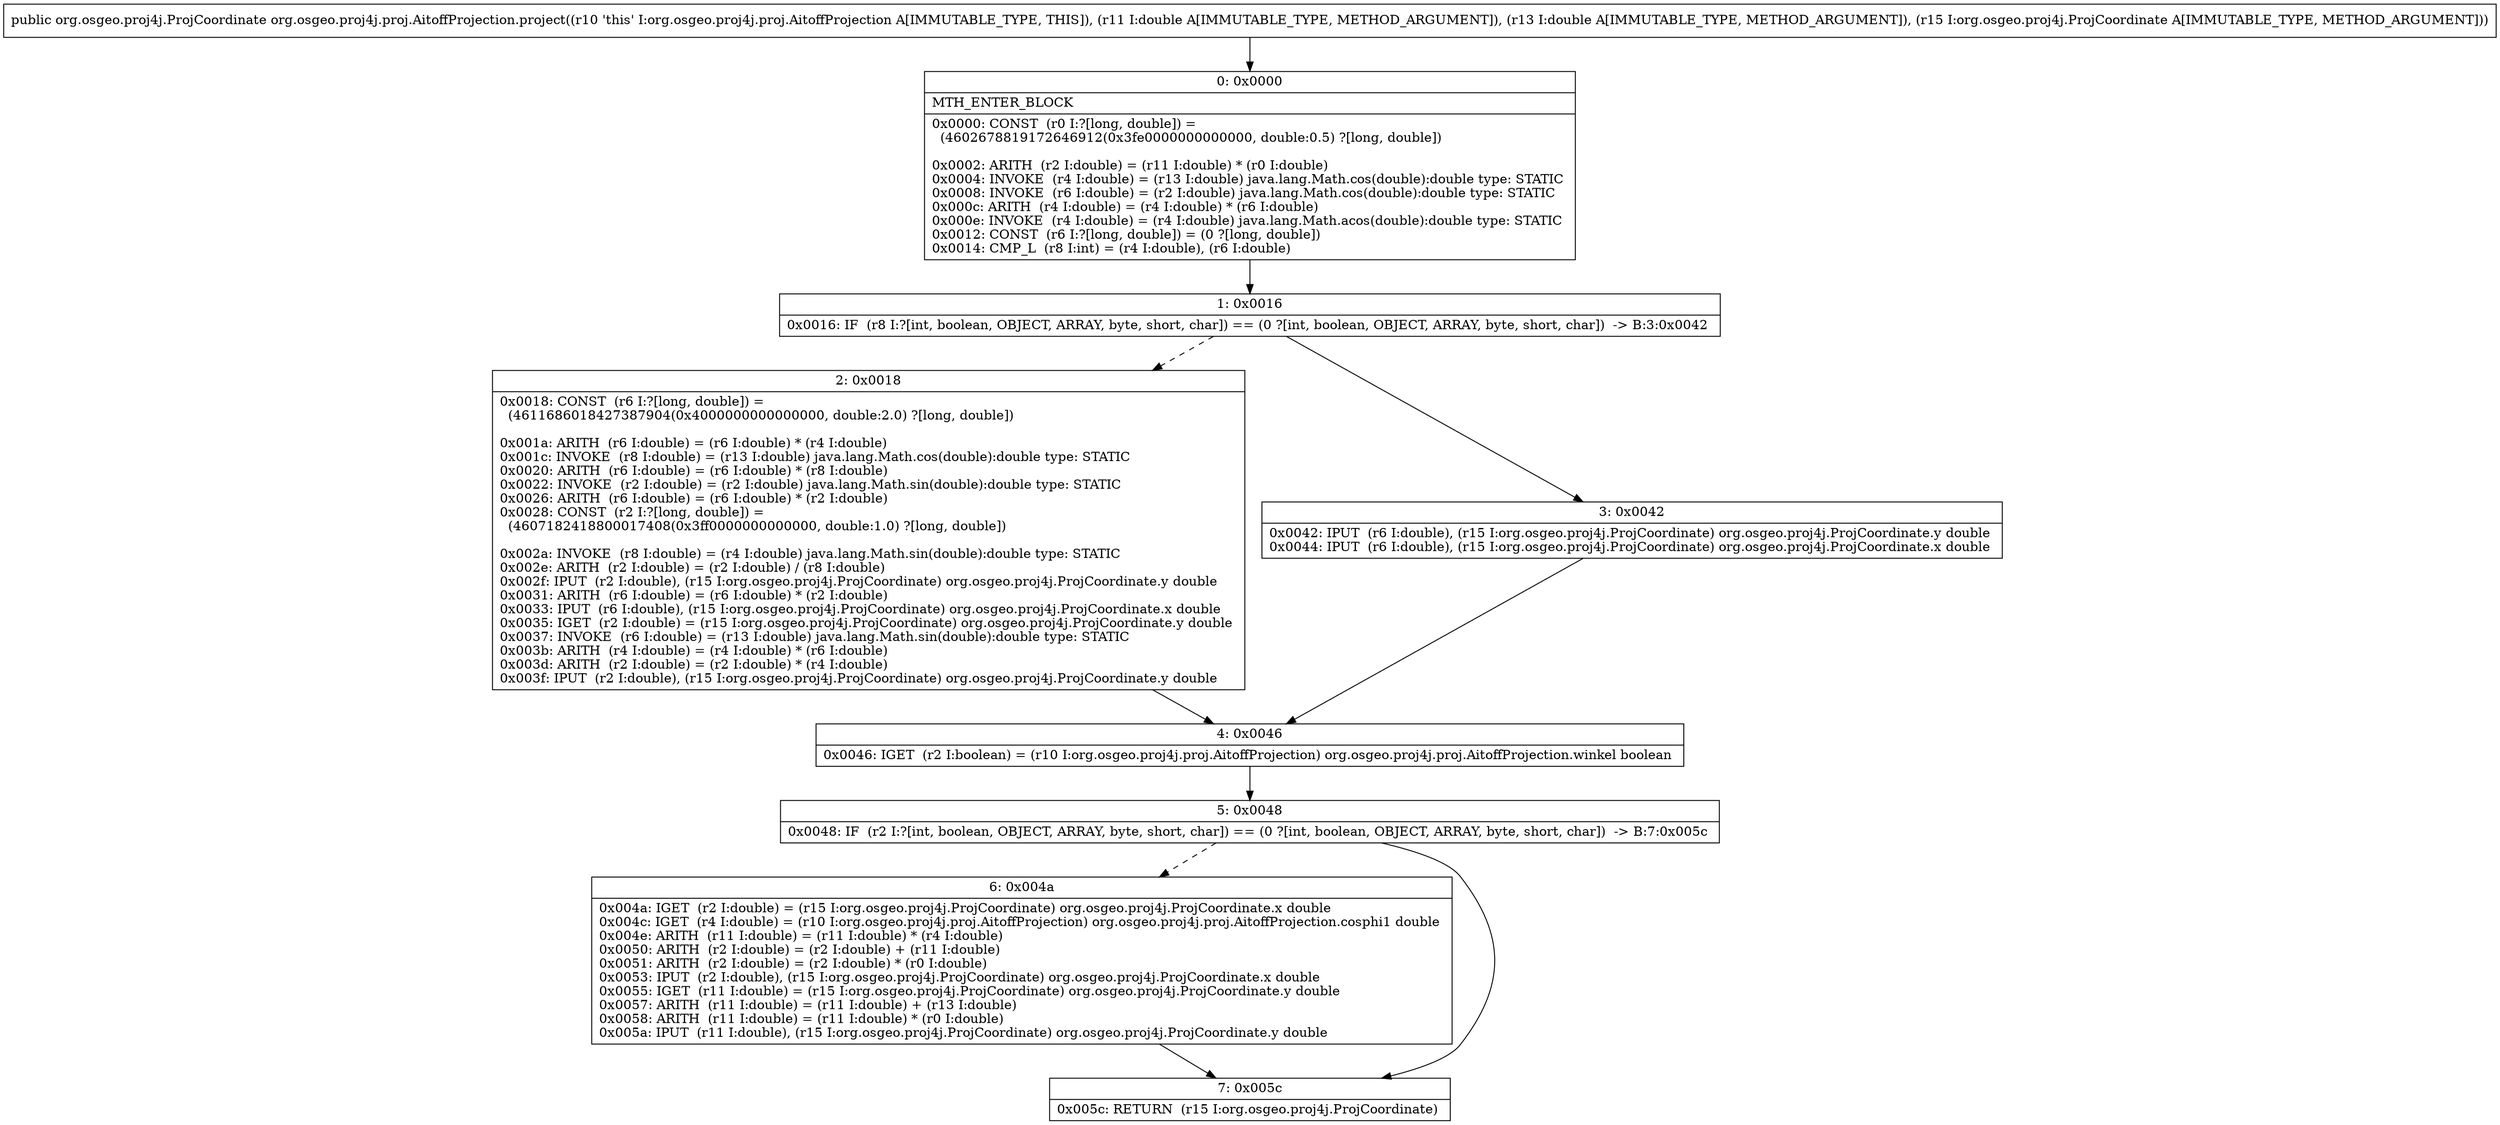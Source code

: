 digraph "CFG fororg.osgeo.proj4j.proj.AitoffProjection.project(DDLorg\/osgeo\/proj4j\/ProjCoordinate;)Lorg\/osgeo\/proj4j\/ProjCoordinate;" {
Node_0 [shape=record,label="{0\:\ 0x0000|MTH_ENTER_BLOCK\l|0x0000: CONST  (r0 I:?[long, double]) = \l  (4602678819172646912(0x3fe0000000000000, double:0.5) ?[long, double])\l \l0x0002: ARITH  (r2 I:double) = (r11 I:double) * (r0 I:double) \l0x0004: INVOKE  (r4 I:double) = (r13 I:double) java.lang.Math.cos(double):double type: STATIC \l0x0008: INVOKE  (r6 I:double) = (r2 I:double) java.lang.Math.cos(double):double type: STATIC \l0x000c: ARITH  (r4 I:double) = (r4 I:double) * (r6 I:double) \l0x000e: INVOKE  (r4 I:double) = (r4 I:double) java.lang.Math.acos(double):double type: STATIC \l0x0012: CONST  (r6 I:?[long, double]) = (0 ?[long, double]) \l0x0014: CMP_L  (r8 I:int) = (r4 I:double), (r6 I:double) \l}"];
Node_1 [shape=record,label="{1\:\ 0x0016|0x0016: IF  (r8 I:?[int, boolean, OBJECT, ARRAY, byte, short, char]) == (0 ?[int, boolean, OBJECT, ARRAY, byte, short, char])  \-\> B:3:0x0042 \l}"];
Node_2 [shape=record,label="{2\:\ 0x0018|0x0018: CONST  (r6 I:?[long, double]) = \l  (4611686018427387904(0x4000000000000000, double:2.0) ?[long, double])\l \l0x001a: ARITH  (r6 I:double) = (r6 I:double) * (r4 I:double) \l0x001c: INVOKE  (r8 I:double) = (r13 I:double) java.lang.Math.cos(double):double type: STATIC \l0x0020: ARITH  (r6 I:double) = (r6 I:double) * (r8 I:double) \l0x0022: INVOKE  (r2 I:double) = (r2 I:double) java.lang.Math.sin(double):double type: STATIC \l0x0026: ARITH  (r6 I:double) = (r6 I:double) * (r2 I:double) \l0x0028: CONST  (r2 I:?[long, double]) = \l  (4607182418800017408(0x3ff0000000000000, double:1.0) ?[long, double])\l \l0x002a: INVOKE  (r8 I:double) = (r4 I:double) java.lang.Math.sin(double):double type: STATIC \l0x002e: ARITH  (r2 I:double) = (r2 I:double) \/ (r8 I:double) \l0x002f: IPUT  (r2 I:double), (r15 I:org.osgeo.proj4j.ProjCoordinate) org.osgeo.proj4j.ProjCoordinate.y double \l0x0031: ARITH  (r6 I:double) = (r6 I:double) * (r2 I:double) \l0x0033: IPUT  (r6 I:double), (r15 I:org.osgeo.proj4j.ProjCoordinate) org.osgeo.proj4j.ProjCoordinate.x double \l0x0035: IGET  (r2 I:double) = (r15 I:org.osgeo.proj4j.ProjCoordinate) org.osgeo.proj4j.ProjCoordinate.y double \l0x0037: INVOKE  (r6 I:double) = (r13 I:double) java.lang.Math.sin(double):double type: STATIC \l0x003b: ARITH  (r4 I:double) = (r4 I:double) * (r6 I:double) \l0x003d: ARITH  (r2 I:double) = (r2 I:double) * (r4 I:double) \l0x003f: IPUT  (r2 I:double), (r15 I:org.osgeo.proj4j.ProjCoordinate) org.osgeo.proj4j.ProjCoordinate.y double \l}"];
Node_3 [shape=record,label="{3\:\ 0x0042|0x0042: IPUT  (r6 I:double), (r15 I:org.osgeo.proj4j.ProjCoordinate) org.osgeo.proj4j.ProjCoordinate.y double \l0x0044: IPUT  (r6 I:double), (r15 I:org.osgeo.proj4j.ProjCoordinate) org.osgeo.proj4j.ProjCoordinate.x double \l}"];
Node_4 [shape=record,label="{4\:\ 0x0046|0x0046: IGET  (r2 I:boolean) = (r10 I:org.osgeo.proj4j.proj.AitoffProjection) org.osgeo.proj4j.proj.AitoffProjection.winkel boolean \l}"];
Node_5 [shape=record,label="{5\:\ 0x0048|0x0048: IF  (r2 I:?[int, boolean, OBJECT, ARRAY, byte, short, char]) == (0 ?[int, boolean, OBJECT, ARRAY, byte, short, char])  \-\> B:7:0x005c \l}"];
Node_6 [shape=record,label="{6\:\ 0x004a|0x004a: IGET  (r2 I:double) = (r15 I:org.osgeo.proj4j.ProjCoordinate) org.osgeo.proj4j.ProjCoordinate.x double \l0x004c: IGET  (r4 I:double) = (r10 I:org.osgeo.proj4j.proj.AitoffProjection) org.osgeo.proj4j.proj.AitoffProjection.cosphi1 double \l0x004e: ARITH  (r11 I:double) = (r11 I:double) * (r4 I:double) \l0x0050: ARITH  (r2 I:double) = (r2 I:double) + (r11 I:double) \l0x0051: ARITH  (r2 I:double) = (r2 I:double) * (r0 I:double) \l0x0053: IPUT  (r2 I:double), (r15 I:org.osgeo.proj4j.ProjCoordinate) org.osgeo.proj4j.ProjCoordinate.x double \l0x0055: IGET  (r11 I:double) = (r15 I:org.osgeo.proj4j.ProjCoordinate) org.osgeo.proj4j.ProjCoordinate.y double \l0x0057: ARITH  (r11 I:double) = (r11 I:double) + (r13 I:double) \l0x0058: ARITH  (r11 I:double) = (r11 I:double) * (r0 I:double) \l0x005a: IPUT  (r11 I:double), (r15 I:org.osgeo.proj4j.ProjCoordinate) org.osgeo.proj4j.ProjCoordinate.y double \l}"];
Node_7 [shape=record,label="{7\:\ 0x005c|0x005c: RETURN  (r15 I:org.osgeo.proj4j.ProjCoordinate) \l}"];
MethodNode[shape=record,label="{public org.osgeo.proj4j.ProjCoordinate org.osgeo.proj4j.proj.AitoffProjection.project((r10 'this' I:org.osgeo.proj4j.proj.AitoffProjection A[IMMUTABLE_TYPE, THIS]), (r11 I:double A[IMMUTABLE_TYPE, METHOD_ARGUMENT]), (r13 I:double A[IMMUTABLE_TYPE, METHOD_ARGUMENT]), (r15 I:org.osgeo.proj4j.ProjCoordinate A[IMMUTABLE_TYPE, METHOD_ARGUMENT])) }"];
MethodNode -> Node_0;
Node_0 -> Node_1;
Node_1 -> Node_2[style=dashed];
Node_1 -> Node_3;
Node_2 -> Node_4;
Node_3 -> Node_4;
Node_4 -> Node_5;
Node_5 -> Node_6[style=dashed];
Node_5 -> Node_7;
Node_6 -> Node_7;
}

